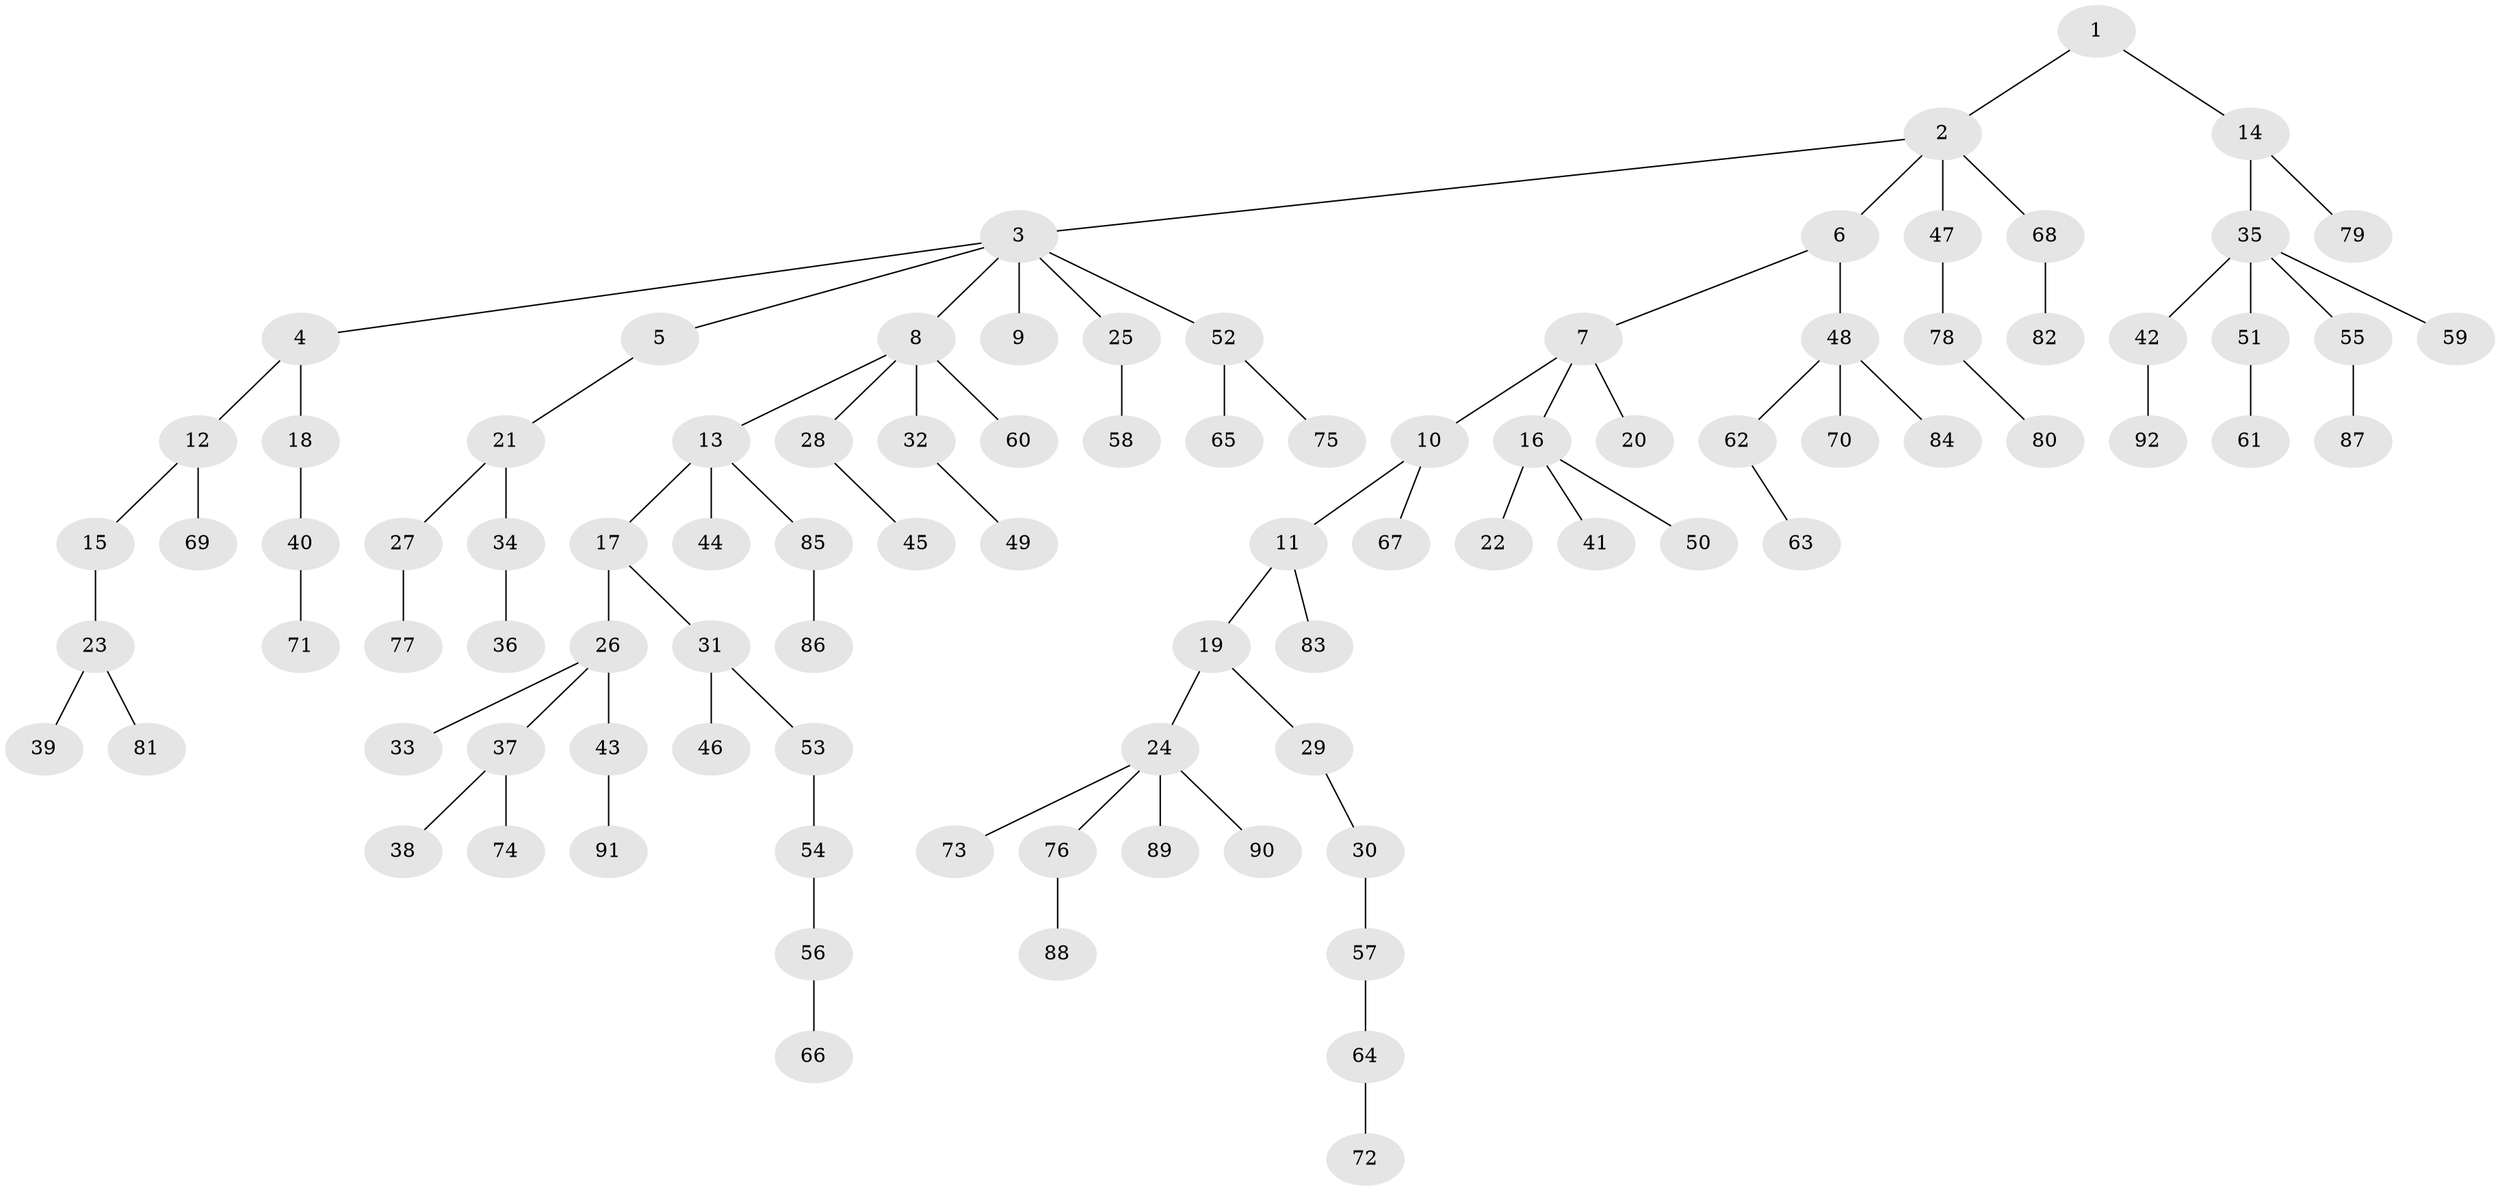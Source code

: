 // coarse degree distribution, {5: 0.05555555555555555, 7: 0.05555555555555555, 4: 0.05555555555555555, 2: 0.16666666666666666, 1: 0.6388888888888888, 3: 0.027777777777777776}
// Generated by graph-tools (version 1.1) at 2025/19/03/04/25 18:19:14]
// undirected, 92 vertices, 91 edges
graph export_dot {
graph [start="1"]
  node [color=gray90,style=filled];
  1;
  2;
  3;
  4;
  5;
  6;
  7;
  8;
  9;
  10;
  11;
  12;
  13;
  14;
  15;
  16;
  17;
  18;
  19;
  20;
  21;
  22;
  23;
  24;
  25;
  26;
  27;
  28;
  29;
  30;
  31;
  32;
  33;
  34;
  35;
  36;
  37;
  38;
  39;
  40;
  41;
  42;
  43;
  44;
  45;
  46;
  47;
  48;
  49;
  50;
  51;
  52;
  53;
  54;
  55;
  56;
  57;
  58;
  59;
  60;
  61;
  62;
  63;
  64;
  65;
  66;
  67;
  68;
  69;
  70;
  71;
  72;
  73;
  74;
  75;
  76;
  77;
  78;
  79;
  80;
  81;
  82;
  83;
  84;
  85;
  86;
  87;
  88;
  89;
  90;
  91;
  92;
  1 -- 2;
  1 -- 14;
  2 -- 3;
  2 -- 6;
  2 -- 47;
  2 -- 68;
  3 -- 4;
  3 -- 5;
  3 -- 8;
  3 -- 9;
  3 -- 25;
  3 -- 52;
  4 -- 12;
  4 -- 18;
  5 -- 21;
  6 -- 7;
  6 -- 48;
  7 -- 10;
  7 -- 16;
  7 -- 20;
  8 -- 13;
  8 -- 28;
  8 -- 32;
  8 -- 60;
  10 -- 11;
  10 -- 67;
  11 -- 19;
  11 -- 83;
  12 -- 15;
  12 -- 69;
  13 -- 17;
  13 -- 44;
  13 -- 85;
  14 -- 35;
  14 -- 79;
  15 -- 23;
  16 -- 22;
  16 -- 41;
  16 -- 50;
  17 -- 26;
  17 -- 31;
  18 -- 40;
  19 -- 24;
  19 -- 29;
  21 -- 27;
  21 -- 34;
  23 -- 39;
  23 -- 81;
  24 -- 73;
  24 -- 76;
  24 -- 89;
  24 -- 90;
  25 -- 58;
  26 -- 33;
  26 -- 37;
  26 -- 43;
  27 -- 77;
  28 -- 45;
  29 -- 30;
  30 -- 57;
  31 -- 46;
  31 -- 53;
  32 -- 49;
  34 -- 36;
  35 -- 42;
  35 -- 51;
  35 -- 55;
  35 -- 59;
  37 -- 38;
  37 -- 74;
  40 -- 71;
  42 -- 92;
  43 -- 91;
  47 -- 78;
  48 -- 62;
  48 -- 70;
  48 -- 84;
  51 -- 61;
  52 -- 65;
  52 -- 75;
  53 -- 54;
  54 -- 56;
  55 -- 87;
  56 -- 66;
  57 -- 64;
  62 -- 63;
  64 -- 72;
  68 -- 82;
  76 -- 88;
  78 -- 80;
  85 -- 86;
}
